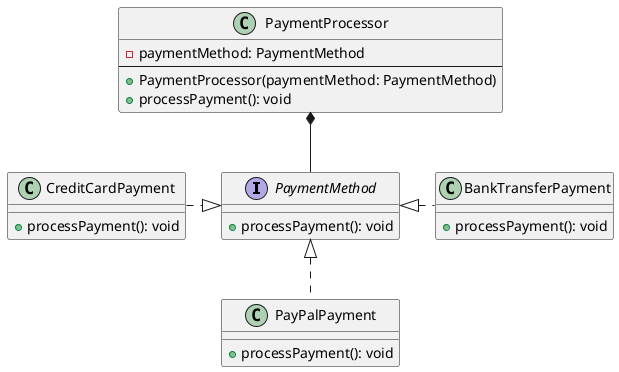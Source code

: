 @startuml
interface PaymentMethod {
    + processPayment(): void
}

class CreditCardPayment {
    + processPayment(): void
}

class PayPalPayment {
    + processPayment(): void
}

class BankTransferPayment {
    + processPayment(): void
}

class PaymentProcessor {
    - paymentMethod: PaymentMethod
    --
    + PaymentProcessor(paymentMethod: PaymentMethod)
    + processPayment(): void
}

PaymentProcessor *-- PaymentMethod
CreditCardPayment .right.|> PaymentMethod
PaymentMethod <|.down. PayPalPayment
BankTransferPayment .left.|> PaymentMethod

@enduml